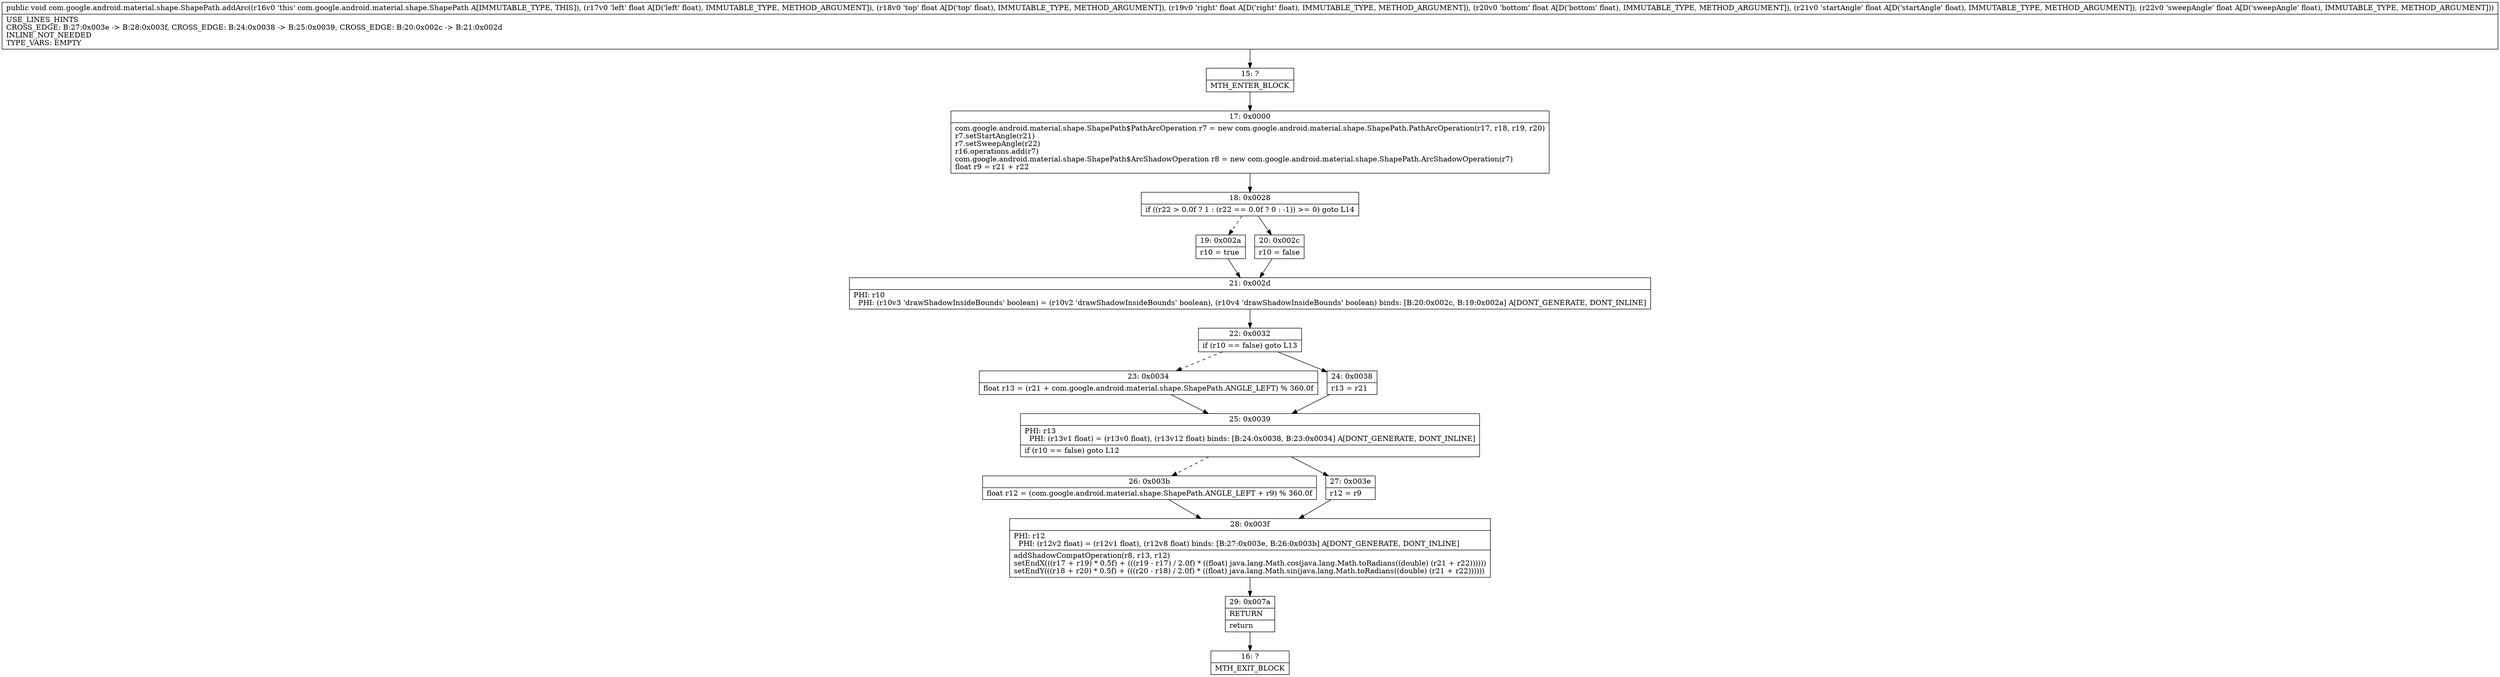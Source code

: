 digraph "CFG forcom.google.android.material.shape.ShapePath.addArc(FFFFFF)V" {
Node_15 [shape=record,label="{15\:\ ?|MTH_ENTER_BLOCK\l}"];
Node_17 [shape=record,label="{17\:\ 0x0000|com.google.android.material.shape.ShapePath$PathArcOperation r7 = new com.google.android.material.shape.ShapePath.PathArcOperation(r17, r18, r19, r20)\lr7.setStartAngle(r21)\lr7.setSweepAngle(r22)\lr16.operations.add(r7)\lcom.google.android.material.shape.ShapePath$ArcShadowOperation r8 = new com.google.android.material.shape.ShapePath.ArcShadowOperation(r7)\lfloat r9 = r21 + r22\l}"];
Node_18 [shape=record,label="{18\:\ 0x0028|if ((r22 \> 0.0f ? 1 : (r22 == 0.0f ? 0 : \-1)) \>= 0) goto L14\l}"];
Node_19 [shape=record,label="{19\:\ 0x002a|r10 = true\l}"];
Node_21 [shape=record,label="{21\:\ 0x002d|PHI: r10 \l  PHI: (r10v3 'drawShadowInsideBounds' boolean) = (r10v2 'drawShadowInsideBounds' boolean), (r10v4 'drawShadowInsideBounds' boolean) binds: [B:20:0x002c, B:19:0x002a] A[DONT_GENERATE, DONT_INLINE]\l}"];
Node_22 [shape=record,label="{22\:\ 0x0032|if (r10 == false) goto L13\l}"];
Node_23 [shape=record,label="{23\:\ 0x0034|float r13 = (r21 + com.google.android.material.shape.ShapePath.ANGLE_LEFT) % 360.0f\l}"];
Node_25 [shape=record,label="{25\:\ 0x0039|PHI: r13 \l  PHI: (r13v1 float) = (r13v0 float), (r13v12 float) binds: [B:24:0x0038, B:23:0x0034] A[DONT_GENERATE, DONT_INLINE]\l|if (r10 == false) goto L12\l}"];
Node_26 [shape=record,label="{26\:\ 0x003b|float r12 = (com.google.android.material.shape.ShapePath.ANGLE_LEFT + r9) % 360.0f\l}"];
Node_28 [shape=record,label="{28\:\ 0x003f|PHI: r12 \l  PHI: (r12v2 float) = (r12v1 float), (r12v8 float) binds: [B:27:0x003e, B:26:0x003b] A[DONT_GENERATE, DONT_INLINE]\l|addShadowCompatOperation(r8, r13, r12)\lsetEndX(((r17 + r19) * 0.5f) + (((r19 \- r17) \/ 2.0f) * ((float) java.lang.Math.cos(java.lang.Math.toRadians((double) (r21 + r22))))))\lsetEndY(((r18 + r20) * 0.5f) + (((r20 \- r18) \/ 2.0f) * ((float) java.lang.Math.sin(java.lang.Math.toRadians((double) (r21 + r22))))))\l}"];
Node_29 [shape=record,label="{29\:\ 0x007a|RETURN\l|return\l}"];
Node_16 [shape=record,label="{16\:\ ?|MTH_EXIT_BLOCK\l}"];
Node_27 [shape=record,label="{27\:\ 0x003e|r12 = r9\l}"];
Node_24 [shape=record,label="{24\:\ 0x0038|r13 = r21\l}"];
Node_20 [shape=record,label="{20\:\ 0x002c|r10 = false\l}"];
MethodNode[shape=record,label="{public void com.google.android.material.shape.ShapePath.addArc((r16v0 'this' com.google.android.material.shape.ShapePath A[IMMUTABLE_TYPE, THIS]), (r17v0 'left' float A[D('left' float), IMMUTABLE_TYPE, METHOD_ARGUMENT]), (r18v0 'top' float A[D('top' float), IMMUTABLE_TYPE, METHOD_ARGUMENT]), (r19v0 'right' float A[D('right' float), IMMUTABLE_TYPE, METHOD_ARGUMENT]), (r20v0 'bottom' float A[D('bottom' float), IMMUTABLE_TYPE, METHOD_ARGUMENT]), (r21v0 'startAngle' float A[D('startAngle' float), IMMUTABLE_TYPE, METHOD_ARGUMENT]), (r22v0 'sweepAngle' float A[D('sweepAngle' float), IMMUTABLE_TYPE, METHOD_ARGUMENT]))  | USE_LINES_HINTS\lCROSS_EDGE: B:27:0x003e \-\> B:28:0x003f, CROSS_EDGE: B:24:0x0038 \-\> B:25:0x0039, CROSS_EDGE: B:20:0x002c \-\> B:21:0x002d\lINLINE_NOT_NEEDED\lTYPE_VARS: EMPTY\l}"];
MethodNode -> Node_15;Node_15 -> Node_17;
Node_17 -> Node_18;
Node_18 -> Node_19[style=dashed];
Node_18 -> Node_20;
Node_19 -> Node_21;
Node_21 -> Node_22;
Node_22 -> Node_23[style=dashed];
Node_22 -> Node_24;
Node_23 -> Node_25;
Node_25 -> Node_26[style=dashed];
Node_25 -> Node_27;
Node_26 -> Node_28;
Node_28 -> Node_29;
Node_29 -> Node_16;
Node_27 -> Node_28;
Node_24 -> Node_25;
Node_20 -> Node_21;
}

